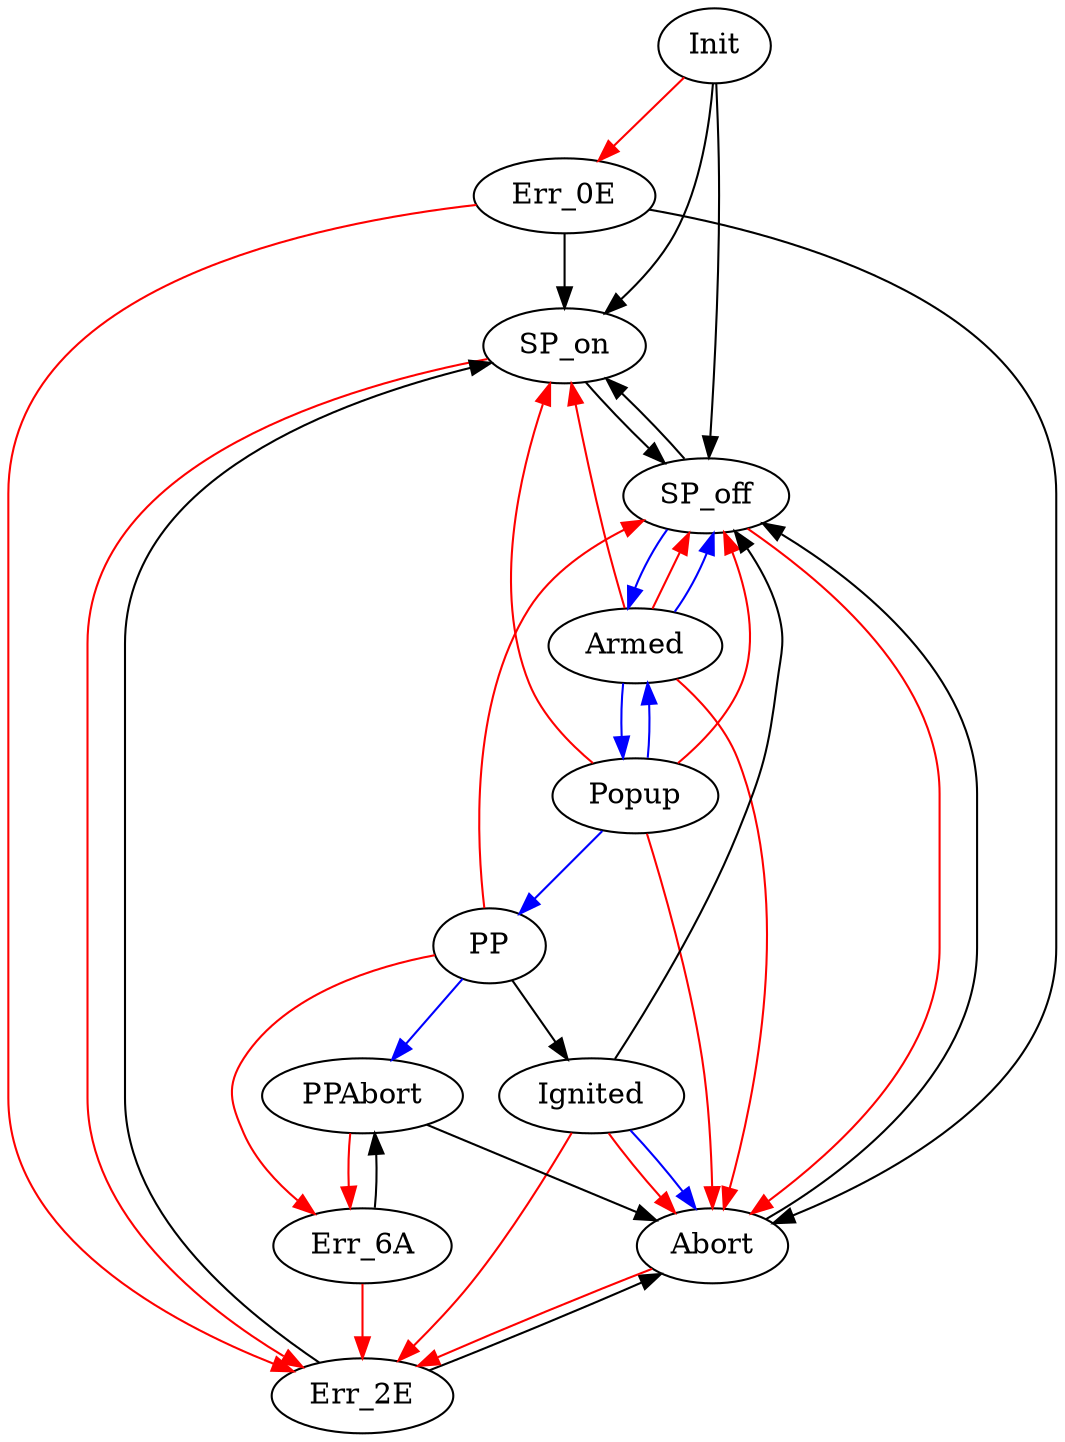 digraph ltcctrl {
	Init -> SP_on;
	Init -> SP_off;
	Init -> Err_0E [color=red];
	
	SP_on -> SP_off;
	SP_on -> Err_2E [color=red];

	SP_off -> SP_on;
	SP_off -> Abort [color=red];
	SP_off -> Armed [color=blue];

	Armed -> SP_on [color=red];
	Armed -> Abort [color=red];
	Armed -> SP_off [color=red];
	Armed -> Popup [color=blue];
	Armed -> SP_off [color=blue];

	PP -> Err_6A [color=red];
	PP -> Ignited;
	PP -> SP_off [color=red];
	PP -> PPAbort [color=blue];
	
	Ignited -> Err_2E [color=red];
	Ignited -> SP_off;
	Ignited -> Abort [color=red];
	Ignited -> Abort [color=blue];

	Abort -> Err_2E [color=red];
	Abort -> SP_off;

	Err_2E -> Abort;
	Err_2E -> SP_on;

	Err_0E -> Err_2E [color=red];
	Err_0E -> Abort;
	Err_0E -> SP_on;

	PPAbort -> Err_6A [color=red];
	PPAbort -> Abort;
	
	Err_6A -> PPAbort;
	Err_6A -> Err_2E [color=red];

	Popup -> SP_on [color=red];
	Popup -> Abort [color=red];
	Popup -> SP_off [color=red];
	Popup -> PP [color=blue];
	Popup -> Armed [color=blue];
}
